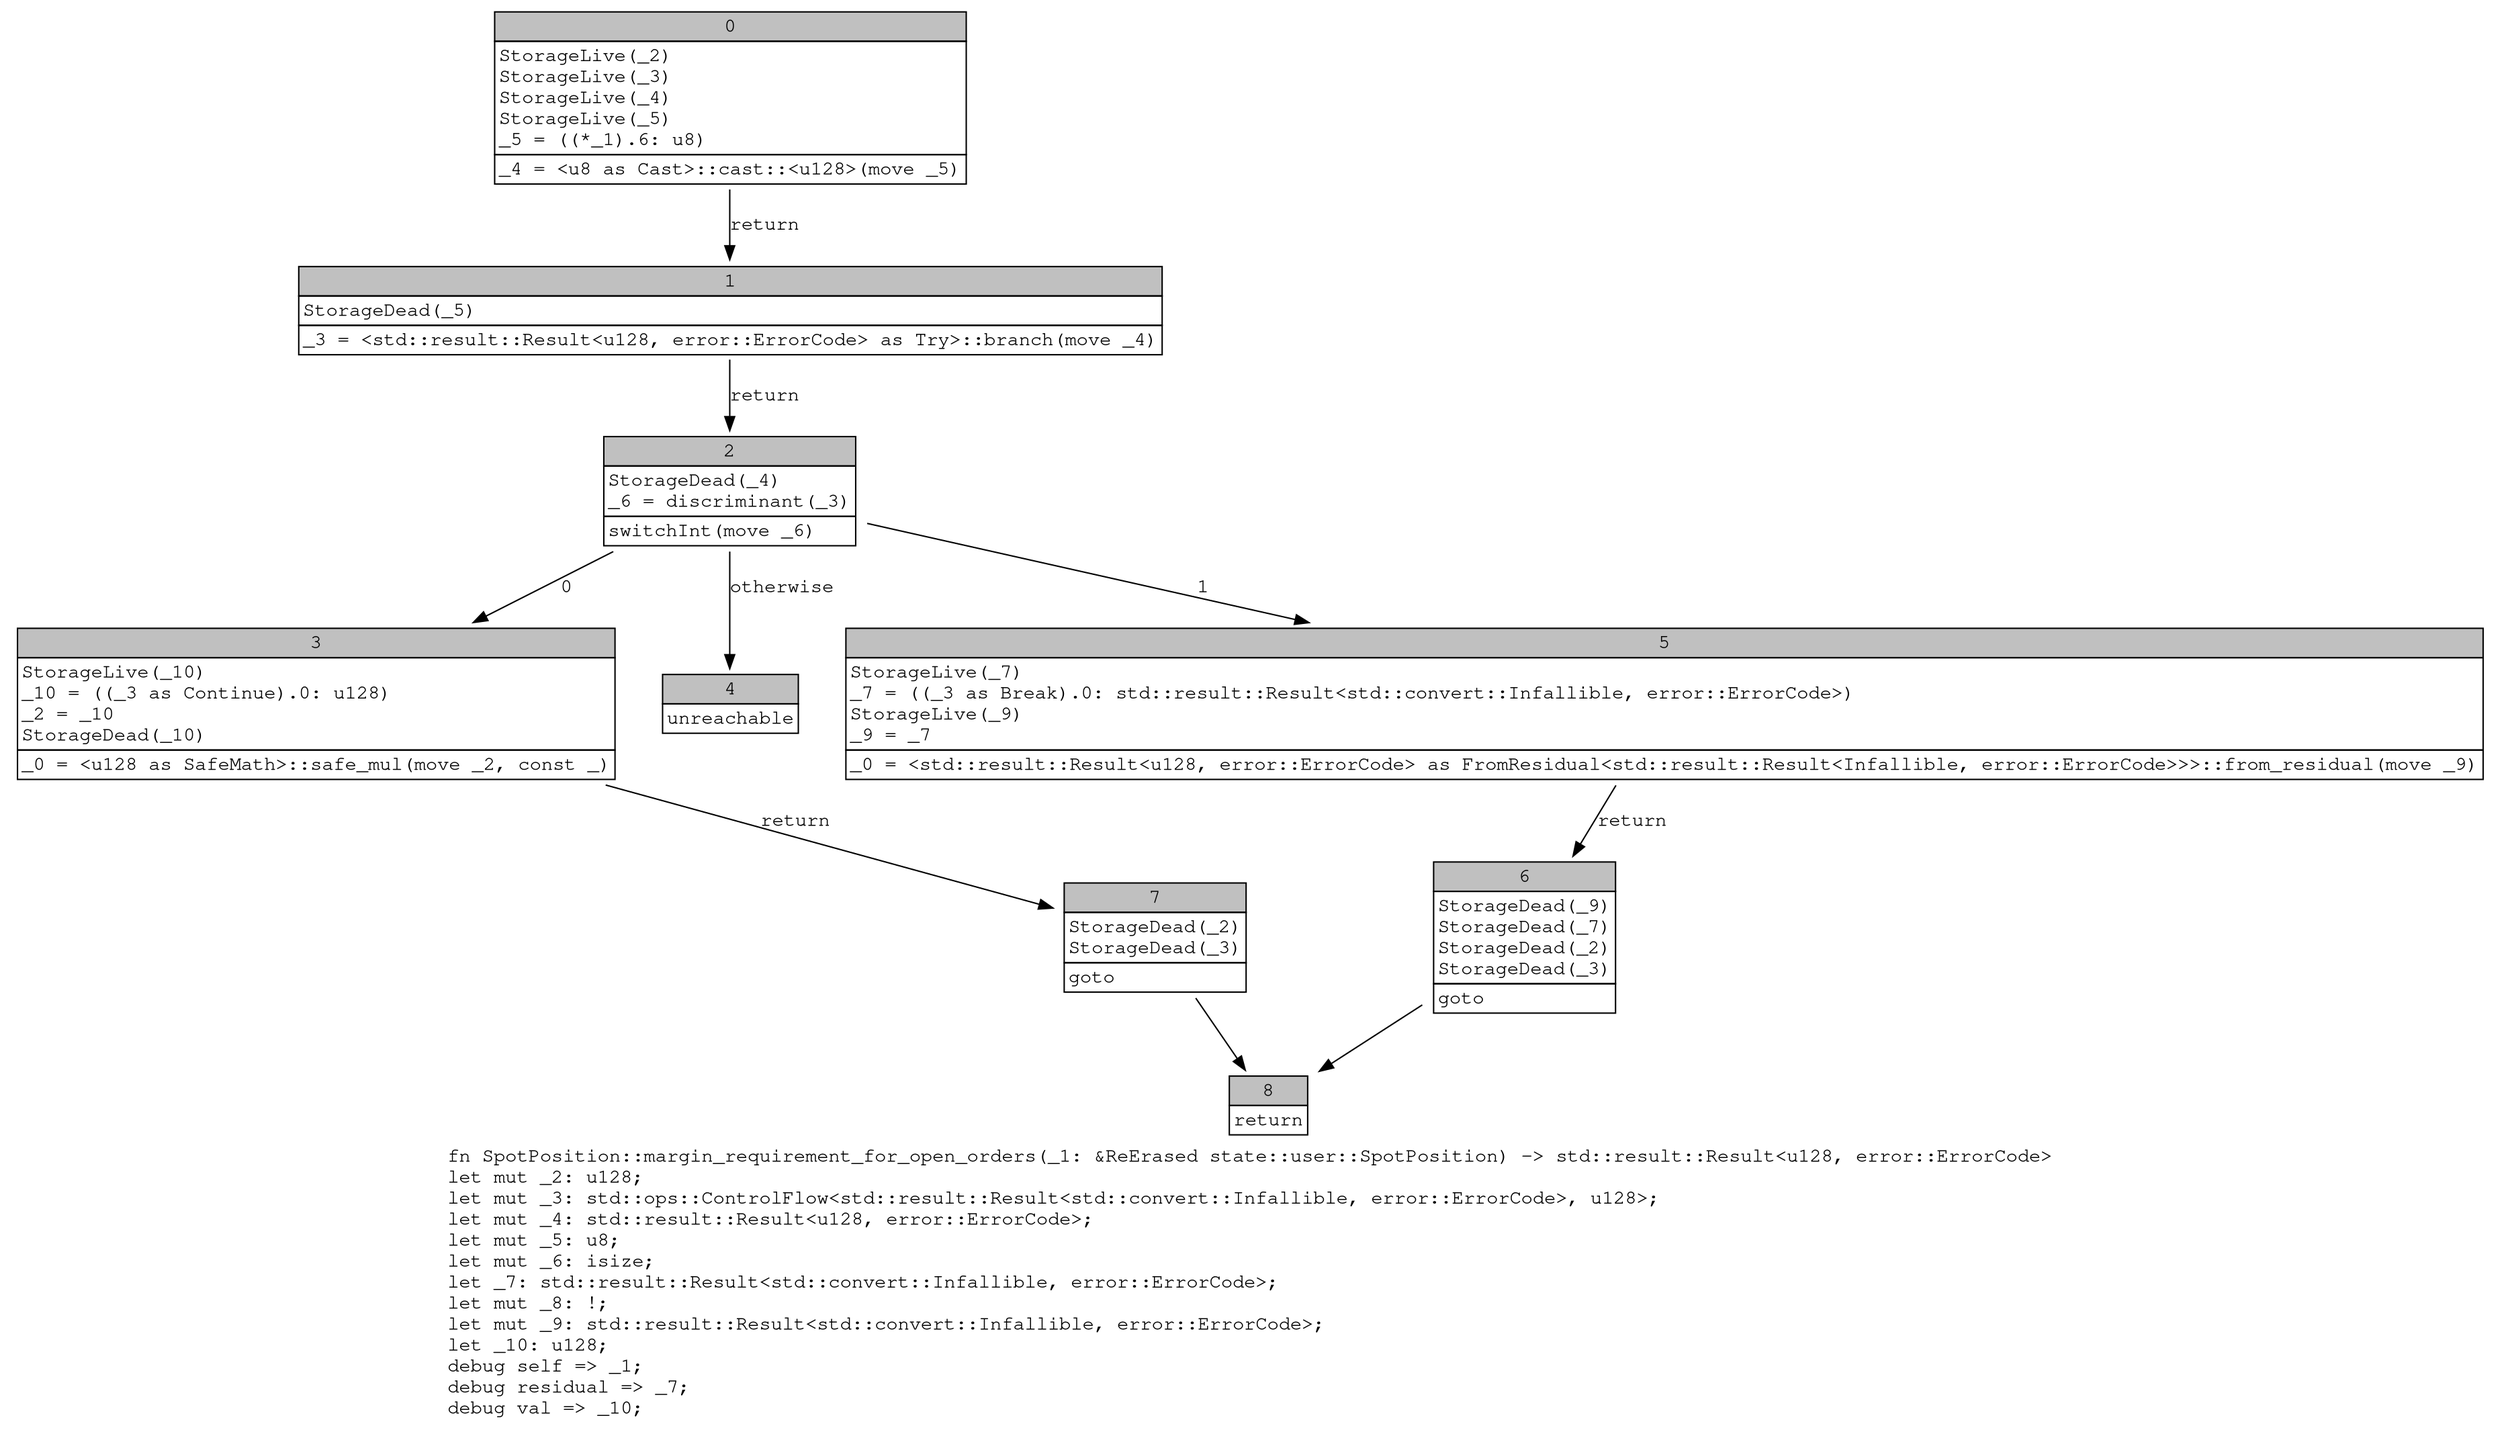 digraph Mir_0_4344 {
    graph [fontname="Courier, monospace"];
    node [fontname="Courier, monospace"];
    edge [fontname="Courier, monospace"];
    label=<fn SpotPosition::margin_requirement_for_open_orders(_1: &amp;ReErased state::user::SpotPosition) -&gt; std::result::Result&lt;u128, error::ErrorCode&gt;<br align="left"/>let mut _2: u128;<br align="left"/>let mut _3: std::ops::ControlFlow&lt;std::result::Result&lt;std::convert::Infallible, error::ErrorCode&gt;, u128&gt;;<br align="left"/>let mut _4: std::result::Result&lt;u128, error::ErrorCode&gt;;<br align="left"/>let mut _5: u8;<br align="left"/>let mut _6: isize;<br align="left"/>let _7: std::result::Result&lt;std::convert::Infallible, error::ErrorCode&gt;;<br align="left"/>let mut _8: !;<br align="left"/>let mut _9: std::result::Result&lt;std::convert::Infallible, error::ErrorCode&gt;;<br align="left"/>let _10: u128;<br align="left"/>debug self =&gt; _1;<br align="left"/>debug residual =&gt; _7;<br align="left"/>debug val =&gt; _10;<br align="left"/>>;
    bb0__0_4344 [shape="none", label=<<table border="0" cellborder="1" cellspacing="0"><tr><td bgcolor="gray" align="center" colspan="1">0</td></tr><tr><td align="left" balign="left">StorageLive(_2)<br/>StorageLive(_3)<br/>StorageLive(_4)<br/>StorageLive(_5)<br/>_5 = ((*_1).6: u8)<br/></td></tr><tr><td align="left">_4 = &lt;u8 as Cast&gt;::cast::&lt;u128&gt;(move _5)</td></tr></table>>];
    bb1__0_4344 [shape="none", label=<<table border="0" cellborder="1" cellspacing="0"><tr><td bgcolor="gray" align="center" colspan="1">1</td></tr><tr><td align="left" balign="left">StorageDead(_5)<br/></td></tr><tr><td align="left">_3 = &lt;std::result::Result&lt;u128, error::ErrorCode&gt; as Try&gt;::branch(move _4)</td></tr></table>>];
    bb2__0_4344 [shape="none", label=<<table border="0" cellborder="1" cellspacing="0"><tr><td bgcolor="gray" align="center" colspan="1">2</td></tr><tr><td align="left" balign="left">StorageDead(_4)<br/>_6 = discriminant(_3)<br/></td></tr><tr><td align="left">switchInt(move _6)</td></tr></table>>];
    bb3__0_4344 [shape="none", label=<<table border="0" cellborder="1" cellspacing="0"><tr><td bgcolor="gray" align="center" colspan="1">3</td></tr><tr><td align="left" balign="left">StorageLive(_10)<br/>_10 = ((_3 as Continue).0: u128)<br/>_2 = _10<br/>StorageDead(_10)<br/></td></tr><tr><td align="left">_0 = &lt;u128 as SafeMath&gt;::safe_mul(move _2, const _)</td></tr></table>>];
    bb4__0_4344 [shape="none", label=<<table border="0" cellborder="1" cellspacing="0"><tr><td bgcolor="gray" align="center" colspan="1">4</td></tr><tr><td align="left">unreachable</td></tr></table>>];
    bb5__0_4344 [shape="none", label=<<table border="0" cellborder="1" cellspacing="0"><tr><td bgcolor="gray" align="center" colspan="1">5</td></tr><tr><td align="left" balign="left">StorageLive(_7)<br/>_7 = ((_3 as Break).0: std::result::Result&lt;std::convert::Infallible, error::ErrorCode&gt;)<br/>StorageLive(_9)<br/>_9 = _7<br/></td></tr><tr><td align="left">_0 = &lt;std::result::Result&lt;u128, error::ErrorCode&gt; as FromResidual&lt;std::result::Result&lt;Infallible, error::ErrorCode&gt;&gt;&gt;::from_residual(move _9)</td></tr></table>>];
    bb6__0_4344 [shape="none", label=<<table border="0" cellborder="1" cellspacing="0"><tr><td bgcolor="gray" align="center" colspan="1">6</td></tr><tr><td align="left" balign="left">StorageDead(_9)<br/>StorageDead(_7)<br/>StorageDead(_2)<br/>StorageDead(_3)<br/></td></tr><tr><td align="left">goto</td></tr></table>>];
    bb7__0_4344 [shape="none", label=<<table border="0" cellborder="1" cellspacing="0"><tr><td bgcolor="gray" align="center" colspan="1">7</td></tr><tr><td align="left" balign="left">StorageDead(_2)<br/>StorageDead(_3)<br/></td></tr><tr><td align="left">goto</td></tr></table>>];
    bb8__0_4344 [shape="none", label=<<table border="0" cellborder="1" cellspacing="0"><tr><td bgcolor="gray" align="center" colspan="1">8</td></tr><tr><td align="left">return</td></tr></table>>];
    bb0__0_4344 -> bb1__0_4344 [label="return"];
    bb1__0_4344 -> bb2__0_4344 [label="return"];
    bb2__0_4344 -> bb3__0_4344 [label="0"];
    bb2__0_4344 -> bb5__0_4344 [label="1"];
    bb2__0_4344 -> bb4__0_4344 [label="otherwise"];
    bb3__0_4344 -> bb7__0_4344 [label="return"];
    bb5__0_4344 -> bb6__0_4344 [label="return"];
    bb6__0_4344 -> bb8__0_4344 [label=""];
    bb7__0_4344 -> bb8__0_4344 [label=""];
}
